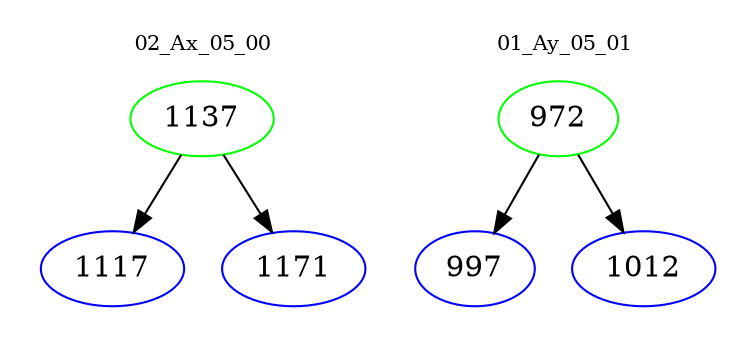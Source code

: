 digraph{
subgraph cluster_0 {
color = white
label = "02_Ax_05_00";
fontsize=10;
T0_1137 [label="1137", color="green"]
T0_1137 -> T0_1117 [color="black"]
T0_1117 [label="1117", color="blue"]
T0_1137 -> T0_1171 [color="black"]
T0_1171 [label="1171", color="blue"]
}
subgraph cluster_1 {
color = white
label = "01_Ay_05_01";
fontsize=10;
T1_972 [label="972", color="green"]
T1_972 -> T1_997 [color="black"]
T1_997 [label="997", color="blue"]
T1_972 -> T1_1012 [color="black"]
T1_1012 [label="1012", color="blue"]
}
}

